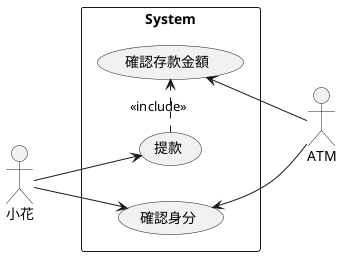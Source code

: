 @startuml a

left to right direction

actor "小花" as User
actor "ATM" as Bank
rectangle System {
    usecase "確認身分" as UC1
    usecase "確認存款金額" as UC2
    usecase "提款" as UC3
}

User --> UC1
User --> UC3

UC3 .> UC2 : <<include>>


UC1 <-- Bank
UC2 <-- Bank



@enduml
